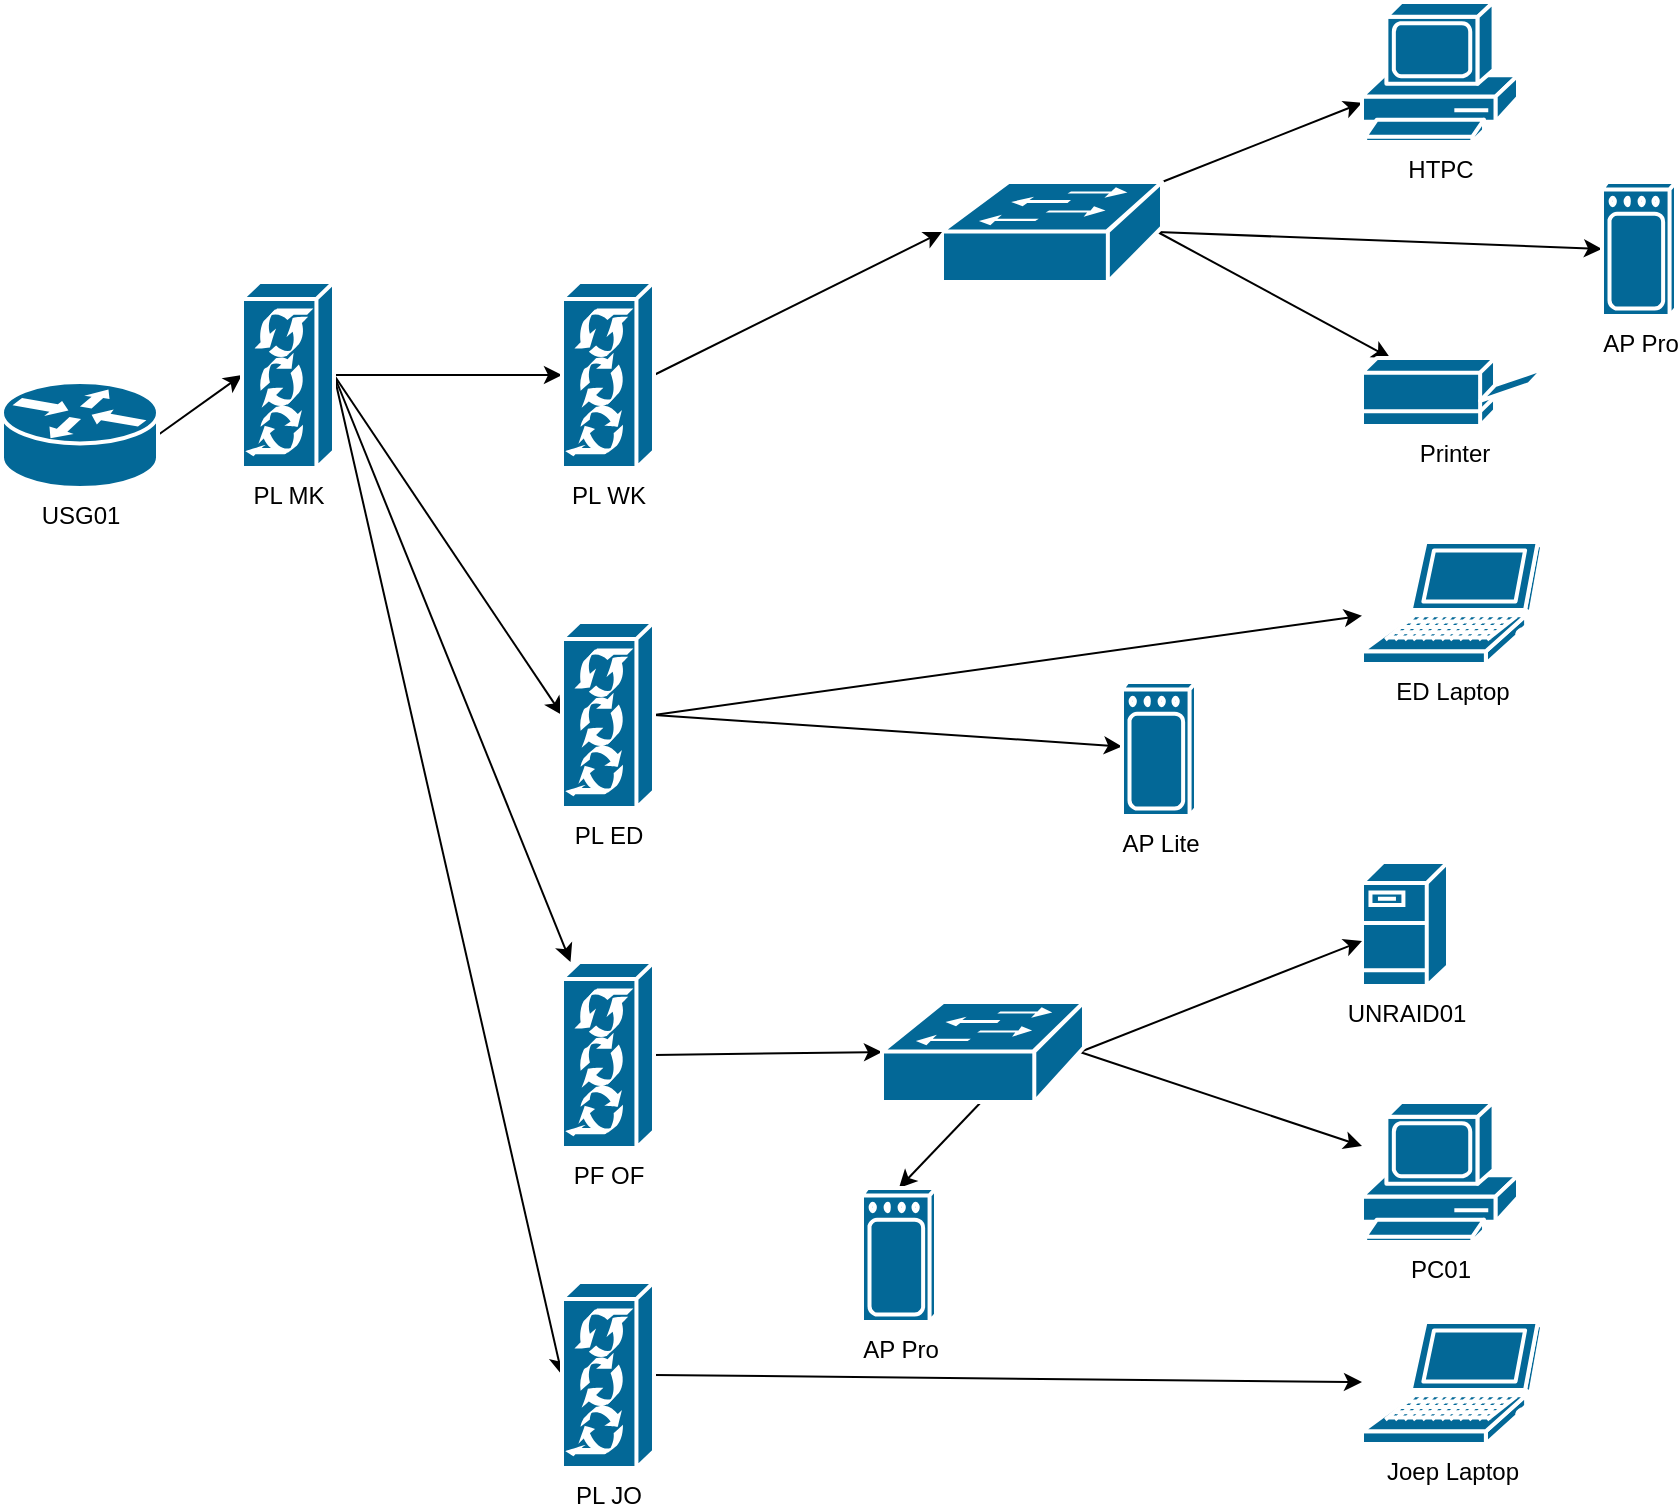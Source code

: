 <mxfile version="14.0.0" type="github">
  <diagram name="Page-1" id="c37626ed-c26b-45fb-9056-f9ebc6bb27b6">
    <mxGraphModel dx="1422" dy="911" grid="1" gridSize="10" guides="1" tooltips="1" connect="1" arrows="1" fold="1" page="1" pageScale="1" pageWidth="1100" pageHeight="850" background="#ffffff" math="0" shadow="0">
      <root>
        <mxCell id="0" />
        <mxCell id="1" parent="0" />
        <mxCell id="MeqS2ozmaetx4hanfT82-11" style="edgeStyle=none;rounded=0;orthogonalLoop=1;jettySize=auto;html=1;exitX=1;exitY=0.5;exitDx=0;exitDy=0;exitPerimeter=0;entryX=0;entryY=0.5;entryDx=0;entryDy=0;entryPerimeter=0;" edge="1" parent="1" source="MeqS2ozmaetx4hanfT82-1" target="MeqS2ozmaetx4hanfT82-3">
          <mxGeometry relative="1" as="geometry" />
        </mxCell>
        <mxCell id="MeqS2ozmaetx4hanfT82-1" value="USG01" style="shape=mxgraph.cisco.routers.router;html=1;pointerEvents=1;dashed=0;fillColor=#036897;strokeColor=#ffffff;strokeWidth=2;verticalLabelPosition=bottom;verticalAlign=top;align=center;outlineConnect=0;" vertex="1" parent="1">
          <mxGeometry x="40" y="210" width="78" height="53" as="geometry" />
        </mxCell>
        <mxCell id="MeqS2ozmaetx4hanfT82-17" style="edgeStyle=none;rounded=0;orthogonalLoop=1;jettySize=auto;html=1;exitX=1;exitY=0;exitDx=0;exitDy=0;exitPerimeter=0;" edge="1" parent="1" source="MeqS2ozmaetx4hanfT82-2" target="MeqS2ozmaetx4hanfT82-7">
          <mxGeometry relative="1" as="geometry" />
        </mxCell>
        <mxCell id="MeqS2ozmaetx4hanfT82-25" style="edgeStyle=none;rounded=0;orthogonalLoop=1;jettySize=auto;html=1;exitX=0.98;exitY=0.5;exitDx=0;exitDy=0;exitPerimeter=0;" edge="1" parent="1" source="MeqS2ozmaetx4hanfT82-2" target="MeqS2ozmaetx4hanfT82-24">
          <mxGeometry relative="1" as="geometry" />
        </mxCell>
        <mxCell id="MeqS2ozmaetx4hanfT82-34" style="edgeStyle=none;rounded=0;orthogonalLoop=1;jettySize=auto;html=1;exitX=0.98;exitY=0.5;exitDx=0;exitDy=0;exitPerimeter=0;entryX=0;entryY=0.5;entryDx=0;entryDy=0;entryPerimeter=0;" edge="1" parent="1" source="MeqS2ozmaetx4hanfT82-2" target="MeqS2ozmaetx4hanfT82-33">
          <mxGeometry relative="1" as="geometry" />
        </mxCell>
        <mxCell id="MeqS2ozmaetx4hanfT82-2" value="" style="shape=mxgraph.cisco.switches.workgroup_switch;html=1;pointerEvents=1;dashed=0;fillColor=#036897;strokeColor=#ffffff;strokeWidth=2;verticalLabelPosition=bottom;verticalAlign=top;align=center;outlineConnect=0;" vertex="1" parent="1">
          <mxGeometry x="510" y="110" width="110" height="50" as="geometry" />
        </mxCell>
        <mxCell id="MeqS2ozmaetx4hanfT82-12" style="edgeStyle=none;rounded=0;orthogonalLoop=1;jettySize=auto;html=1;entryX=0;entryY=0.5;entryDx=0;entryDy=0;entryPerimeter=0;" edge="1" parent="1" source="MeqS2ozmaetx4hanfT82-5" target="MeqS2ozmaetx4hanfT82-5">
          <mxGeometry relative="1" as="geometry" />
        </mxCell>
        <mxCell id="MeqS2ozmaetx4hanfT82-13" style="edgeStyle=none;rounded=0;orthogonalLoop=1;jettySize=auto;html=1;exitX=1;exitY=0.5;exitDx=0;exitDy=0;exitPerimeter=0;entryX=0;entryY=0.5;entryDx=0;entryDy=0;entryPerimeter=0;" edge="1" parent="1" source="MeqS2ozmaetx4hanfT82-3" target="MeqS2ozmaetx4hanfT82-6">
          <mxGeometry relative="1" as="geometry" />
        </mxCell>
        <mxCell id="MeqS2ozmaetx4hanfT82-14" style="edgeStyle=none;rounded=0;orthogonalLoop=1;jettySize=auto;html=1;exitX=1;exitY=0.5;exitDx=0;exitDy=0;exitPerimeter=0;" edge="1" parent="1" source="MeqS2ozmaetx4hanfT82-3" target="MeqS2ozmaetx4hanfT82-5">
          <mxGeometry relative="1" as="geometry" />
        </mxCell>
        <mxCell id="MeqS2ozmaetx4hanfT82-15" style="edgeStyle=none;rounded=0;orthogonalLoop=1;jettySize=auto;html=1;exitX=1;exitY=0.5;exitDx=0;exitDy=0;exitPerimeter=0;" edge="1" parent="1" source="MeqS2ozmaetx4hanfT82-3" target="MeqS2ozmaetx4hanfT82-4">
          <mxGeometry relative="1" as="geometry" />
        </mxCell>
        <mxCell id="MeqS2ozmaetx4hanfT82-23" style="edgeStyle=none;rounded=0;orthogonalLoop=1;jettySize=auto;html=1;exitX=1;exitY=0.5;exitDx=0;exitDy=0;exitPerimeter=0;entryX=0;entryY=0.5;entryDx=0;entryDy=0;entryPerimeter=0;" edge="1" parent="1" source="MeqS2ozmaetx4hanfT82-3" target="MeqS2ozmaetx4hanfT82-22">
          <mxGeometry relative="1" as="geometry" />
        </mxCell>
        <mxCell id="MeqS2ozmaetx4hanfT82-3" value="PL MK" style="shape=mxgraph.cisco.controllers_and_modules.virtual_switch_controller_(vsc3000);html=1;pointerEvents=1;dashed=0;fillColor=#036897;strokeColor=#ffffff;strokeWidth=2;verticalLabelPosition=bottom;verticalAlign=top;align=center;outlineConnect=0;" vertex="1" parent="1">
          <mxGeometry x="160" y="160" width="46" height="93" as="geometry" />
        </mxCell>
        <mxCell id="MeqS2ozmaetx4hanfT82-29" style="edgeStyle=none;rounded=0;orthogonalLoop=1;jettySize=auto;html=1;exitX=1;exitY=0.5;exitDx=0;exitDy=0;exitPerimeter=0;entryX=0;entryY=0.5;entryDx=0;entryDy=0;entryPerimeter=0;" edge="1" parent="1" source="MeqS2ozmaetx4hanfT82-4" target="MeqS2ozmaetx4hanfT82-28">
          <mxGeometry relative="1" as="geometry" />
        </mxCell>
        <mxCell id="MeqS2ozmaetx4hanfT82-4" value="PF OF" style="shape=mxgraph.cisco.controllers_and_modules.virtual_switch_controller_(vsc3000);html=1;pointerEvents=1;dashed=0;fillColor=#036897;strokeColor=#ffffff;strokeWidth=2;verticalLabelPosition=bottom;verticalAlign=top;align=center;outlineConnect=0;" vertex="1" parent="1">
          <mxGeometry x="320" y="500" width="46" height="93" as="geometry" />
        </mxCell>
        <mxCell id="MeqS2ozmaetx4hanfT82-16" style="edgeStyle=none;rounded=0;orthogonalLoop=1;jettySize=auto;html=1;exitX=1;exitY=0.5;exitDx=0;exitDy=0;exitPerimeter=0;entryX=0;entryY=0.5;entryDx=0;entryDy=0;entryPerimeter=0;" edge="1" parent="1" source="MeqS2ozmaetx4hanfT82-5" target="MeqS2ozmaetx4hanfT82-2">
          <mxGeometry relative="1" as="geometry" />
        </mxCell>
        <mxCell id="MeqS2ozmaetx4hanfT82-5" value="PL WK" style="shape=mxgraph.cisco.controllers_and_modules.virtual_switch_controller_(vsc3000);html=1;pointerEvents=1;dashed=0;fillColor=#036897;strokeColor=#ffffff;strokeWidth=2;verticalLabelPosition=bottom;verticalAlign=top;align=center;outlineConnect=0;" vertex="1" parent="1">
          <mxGeometry x="320" y="160" width="46" height="93" as="geometry" />
        </mxCell>
        <mxCell id="MeqS2ozmaetx4hanfT82-18" style="edgeStyle=none;rounded=0;orthogonalLoop=1;jettySize=auto;html=1;exitX=1;exitY=0.5;exitDx=0;exitDy=0;exitPerimeter=0;" edge="1" parent="1" source="MeqS2ozmaetx4hanfT82-6" target="MeqS2ozmaetx4hanfT82-8">
          <mxGeometry relative="1" as="geometry" />
        </mxCell>
        <mxCell id="MeqS2ozmaetx4hanfT82-35" style="edgeStyle=none;rounded=0;orthogonalLoop=1;jettySize=auto;html=1;exitX=1;exitY=0.5;exitDx=0;exitDy=0;exitPerimeter=0;" edge="1" parent="1" source="MeqS2ozmaetx4hanfT82-6" target="MeqS2ozmaetx4hanfT82-32">
          <mxGeometry relative="1" as="geometry" />
        </mxCell>
        <mxCell id="MeqS2ozmaetx4hanfT82-6" value="PL ED" style="shape=mxgraph.cisco.controllers_and_modules.virtual_switch_controller_(vsc3000);html=1;pointerEvents=1;dashed=0;fillColor=#036897;strokeColor=#ffffff;strokeWidth=2;verticalLabelPosition=bottom;verticalAlign=top;align=center;outlineConnect=0;" vertex="1" parent="1">
          <mxGeometry x="320" y="330" width="46" height="93" as="geometry" />
        </mxCell>
        <mxCell id="MeqS2ozmaetx4hanfT82-7" value="HTPC" style="shape=mxgraph.cisco.computers_and_peripherals.pc;html=1;pointerEvents=1;dashed=0;fillColor=#036897;strokeColor=#ffffff;strokeWidth=2;verticalLabelPosition=bottom;verticalAlign=top;align=center;outlineConnect=0;" vertex="1" parent="1">
          <mxGeometry x="720" y="20" width="78" height="70" as="geometry" />
        </mxCell>
        <mxCell id="MeqS2ozmaetx4hanfT82-8" value="ED Laptop" style="shape=mxgraph.cisco.computers_and_peripherals.laptop;html=1;pointerEvents=1;dashed=0;fillColor=#036897;strokeColor=#ffffff;strokeWidth=2;verticalLabelPosition=bottom;verticalAlign=top;align=center;outlineConnect=0;" vertex="1" parent="1">
          <mxGeometry x="720" y="290" width="90" height="61" as="geometry" />
        </mxCell>
        <mxCell id="MeqS2ozmaetx4hanfT82-9" value="UNRAID01" style="shape=mxgraph.cisco.servers.fileserver;html=1;pointerEvents=1;dashed=0;fillColor=#036897;strokeColor=#ffffff;strokeWidth=2;verticalLabelPosition=bottom;verticalAlign=top;align=center;outlineConnect=0;" vertex="1" parent="1">
          <mxGeometry x="720" y="450" width="43" height="62" as="geometry" />
        </mxCell>
        <mxCell id="MeqS2ozmaetx4hanfT82-10" value="PC01" style="shape=mxgraph.cisco.computers_and_peripherals.pc;html=1;pointerEvents=1;dashed=0;fillColor=#036897;strokeColor=#ffffff;strokeWidth=2;verticalLabelPosition=bottom;verticalAlign=top;align=center;outlineConnect=0;" vertex="1" parent="1">
          <mxGeometry x="720" y="570" width="78" height="70" as="geometry" />
        </mxCell>
        <mxCell id="MeqS2ozmaetx4hanfT82-27" style="edgeStyle=none;rounded=0;orthogonalLoop=1;jettySize=auto;html=1;exitX=1;exitY=0.5;exitDx=0;exitDy=0;exitPerimeter=0;" edge="1" parent="1" source="MeqS2ozmaetx4hanfT82-22" target="MeqS2ozmaetx4hanfT82-26">
          <mxGeometry relative="1" as="geometry" />
        </mxCell>
        <mxCell id="MeqS2ozmaetx4hanfT82-22" value="PL JO" style="shape=mxgraph.cisco.controllers_and_modules.virtual_switch_controller_(vsc3000);html=1;pointerEvents=1;dashed=0;fillColor=#036897;strokeColor=#ffffff;strokeWidth=2;verticalLabelPosition=bottom;verticalAlign=top;align=center;outlineConnect=0;" vertex="1" parent="1">
          <mxGeometry x="320" y="660" width="46" height="93" as="geometry" />
        </mxCell>
        <mxCell id="MeqS2ozmaetx4hanfT82-24" value="Printer" style="shape=mxgraph.cisco.computers_and_peripherals.printer;html=1;pointerEvents=1;dashed=0;fillColor=#036897;strokeColor=#ffffff;strokeWidth=2;verticalLabelPosition=bottom;verticalAlign=top;align=center;outlineConnect=0;" vertex="1" parent="1">
          <mxGeometry x="720" y="198" width="91" height="34" as="geometry" />
        </mxCell>
        <mxCell id="MeqS2ozmaetx4hanfT82-26" value="Joep Laptop" style="shape=mxgraph.cisco.computers_and_peripherals.laptop;html=1;pointerEvents=1;dashed=0;fillColor=#036897;strokeColor=#ffffff;strokeWidth=2;verticalLabelPosition=bottom;verticalAlign=top;align=center;outlineConnect=0;" vertex="1" parent="1">
          <mxGeometry x="720" y="680" width="90" height="61" as="geometry" />
        </mxCell>
        <mxCell id="MeqS2ozmaetx4hanfT82-30" style="edgeStyle=none;rounded=0;orthogonalLoop=1;jettySize=auto;html=1;exitX=0.98;exitY=0.5;exitDx=0;exitDy=0;exitPerimeter=0;" edge="1" parent="1" source="MeqS2ozmaetx4hanfT82-28" target="MeqS2ozmaetx4hanfT82-9">
          <mxGeometry relative="1" as="geometry" />
        </mxCell>
        <mxCell id="MeqS2ozmaetx4hanfT82-31" style="edgeStyle=none;rounded=0;orthogonalLoop=1;jettySize=auto;html=1;exitX=0.98;exitY=0.5;exitDx=0;exitDy=0;exitPerimeter=0;" edge="1" parent="1" source="MeqS2ozmaetx4hanfT82-28" target="MeqS2ozmaetx4hanfT82-10">
          <mxGeometry relative="1" as="geometry" />
        </mxCell>
        <mxCell id="MeqS2ozmaetx4hanfT82-38" style="edgeStyle=none;rounded=0;orthogonalLoop=1;jettySize=auto;html=1;exitX=0.5;exitY=0.98;exitDx=0;exitDy=0;exitPerimeter=0;entryX=0.5;entryY=0;entryDx=0;entryDy=0;entryPerimeter=0;" edge="1" parent="1" source="MeqS2ozmaetx4hanfT82-28" target="MeqS2ozmaetx4hanfT82-36">
          <mxGeometry relative="1" as="geometry" />
        </mxCell>
        <mxCell id="MeqS2ozmaetx4hanfT82-28" value="" style="shape=mxgraph.cisco.switches.workgroup_switch;html=1;pointerEvents=1;dashed=0;fillColor=#036897;strokeColor=#ffffff;strokeWidth=2;verticalLabelPosition=bottom;verticalAlign=top;align=center;outlineConnect=0;" vertex="1" parent="1">
          <mxGeometry x="480" y="520" width="101" height="50" as="geometry" />
        </mxCell>
        <mxCell id="MeqS2ozmaetx4hanfT82-32" value="AP Lite" style="shape=mxgraph.cisco.wireless.wireless;html=1;pointerEvents=1;dashed=0;fillColor=#036897;strokeColor=#ffffff;strokeWidth=2;verticalLabelPosition=bottom;verticalAlign=top;align=center;outlineConnect=0;" vertex="1" parent="1">
          <mxGeometry x="600" y="360" width="37" height="67" as="geometry" />
        </mxCell>
        <mxCell id="MeqS2ozmaetx4hanfT82-33" value="AP Pro" style="shape=mxgraph.cisco.wireless.wireless;html=1;pointerEvents=1;dashed=0;fillColor=#036897;strokeColor=#ffffff;strokeWidth=2;verticalLabelPosition=bottom;verticalAlign=top;align=center;outlineConnect=0;" vertex="1" parent="1">
          <mxGeometry x="840" y="110" width="37" height="67" as="geometry" />
        </mxCell>
        <mxCell id="MeqS2ozmaetx4hanfT82-36" value="AP Pro" style="shape=mxgraph.cisco.wireless.wireless;html=1;pointerEvents=1;dashed=0;fillColor=#036897;strokeColor=#ffffff;strokeWidth=2;verticalLabelPosition=bottom;verticalAlign=top;align=center;outlineConnect=0;" vertex="1" parent="1">
          <mxGeometry x="470" y="613" width="37" height="67" as="geometry" />
        </mxCell>
        <mxCell id="MeqS2ozmaetx4hanfT82-37" style="edgeStyle=none;rounded=0;orthogonalLoop=1;jettySize=auto;html=1;exitX=1;exitY=0.5;exitDx=0;exitDy=0;exitPerimeter=0;" edge="1" parent="1" source="MeqS2ozmaetx4hanfT82-22" target="MeqS2ozmaetx4hanfT82-22">
          <mxGeometry relative="1" as="geometry" />
        </mxCell>
      </root>
    </mxGraphModel>
  </diagram>
</mxfile>
